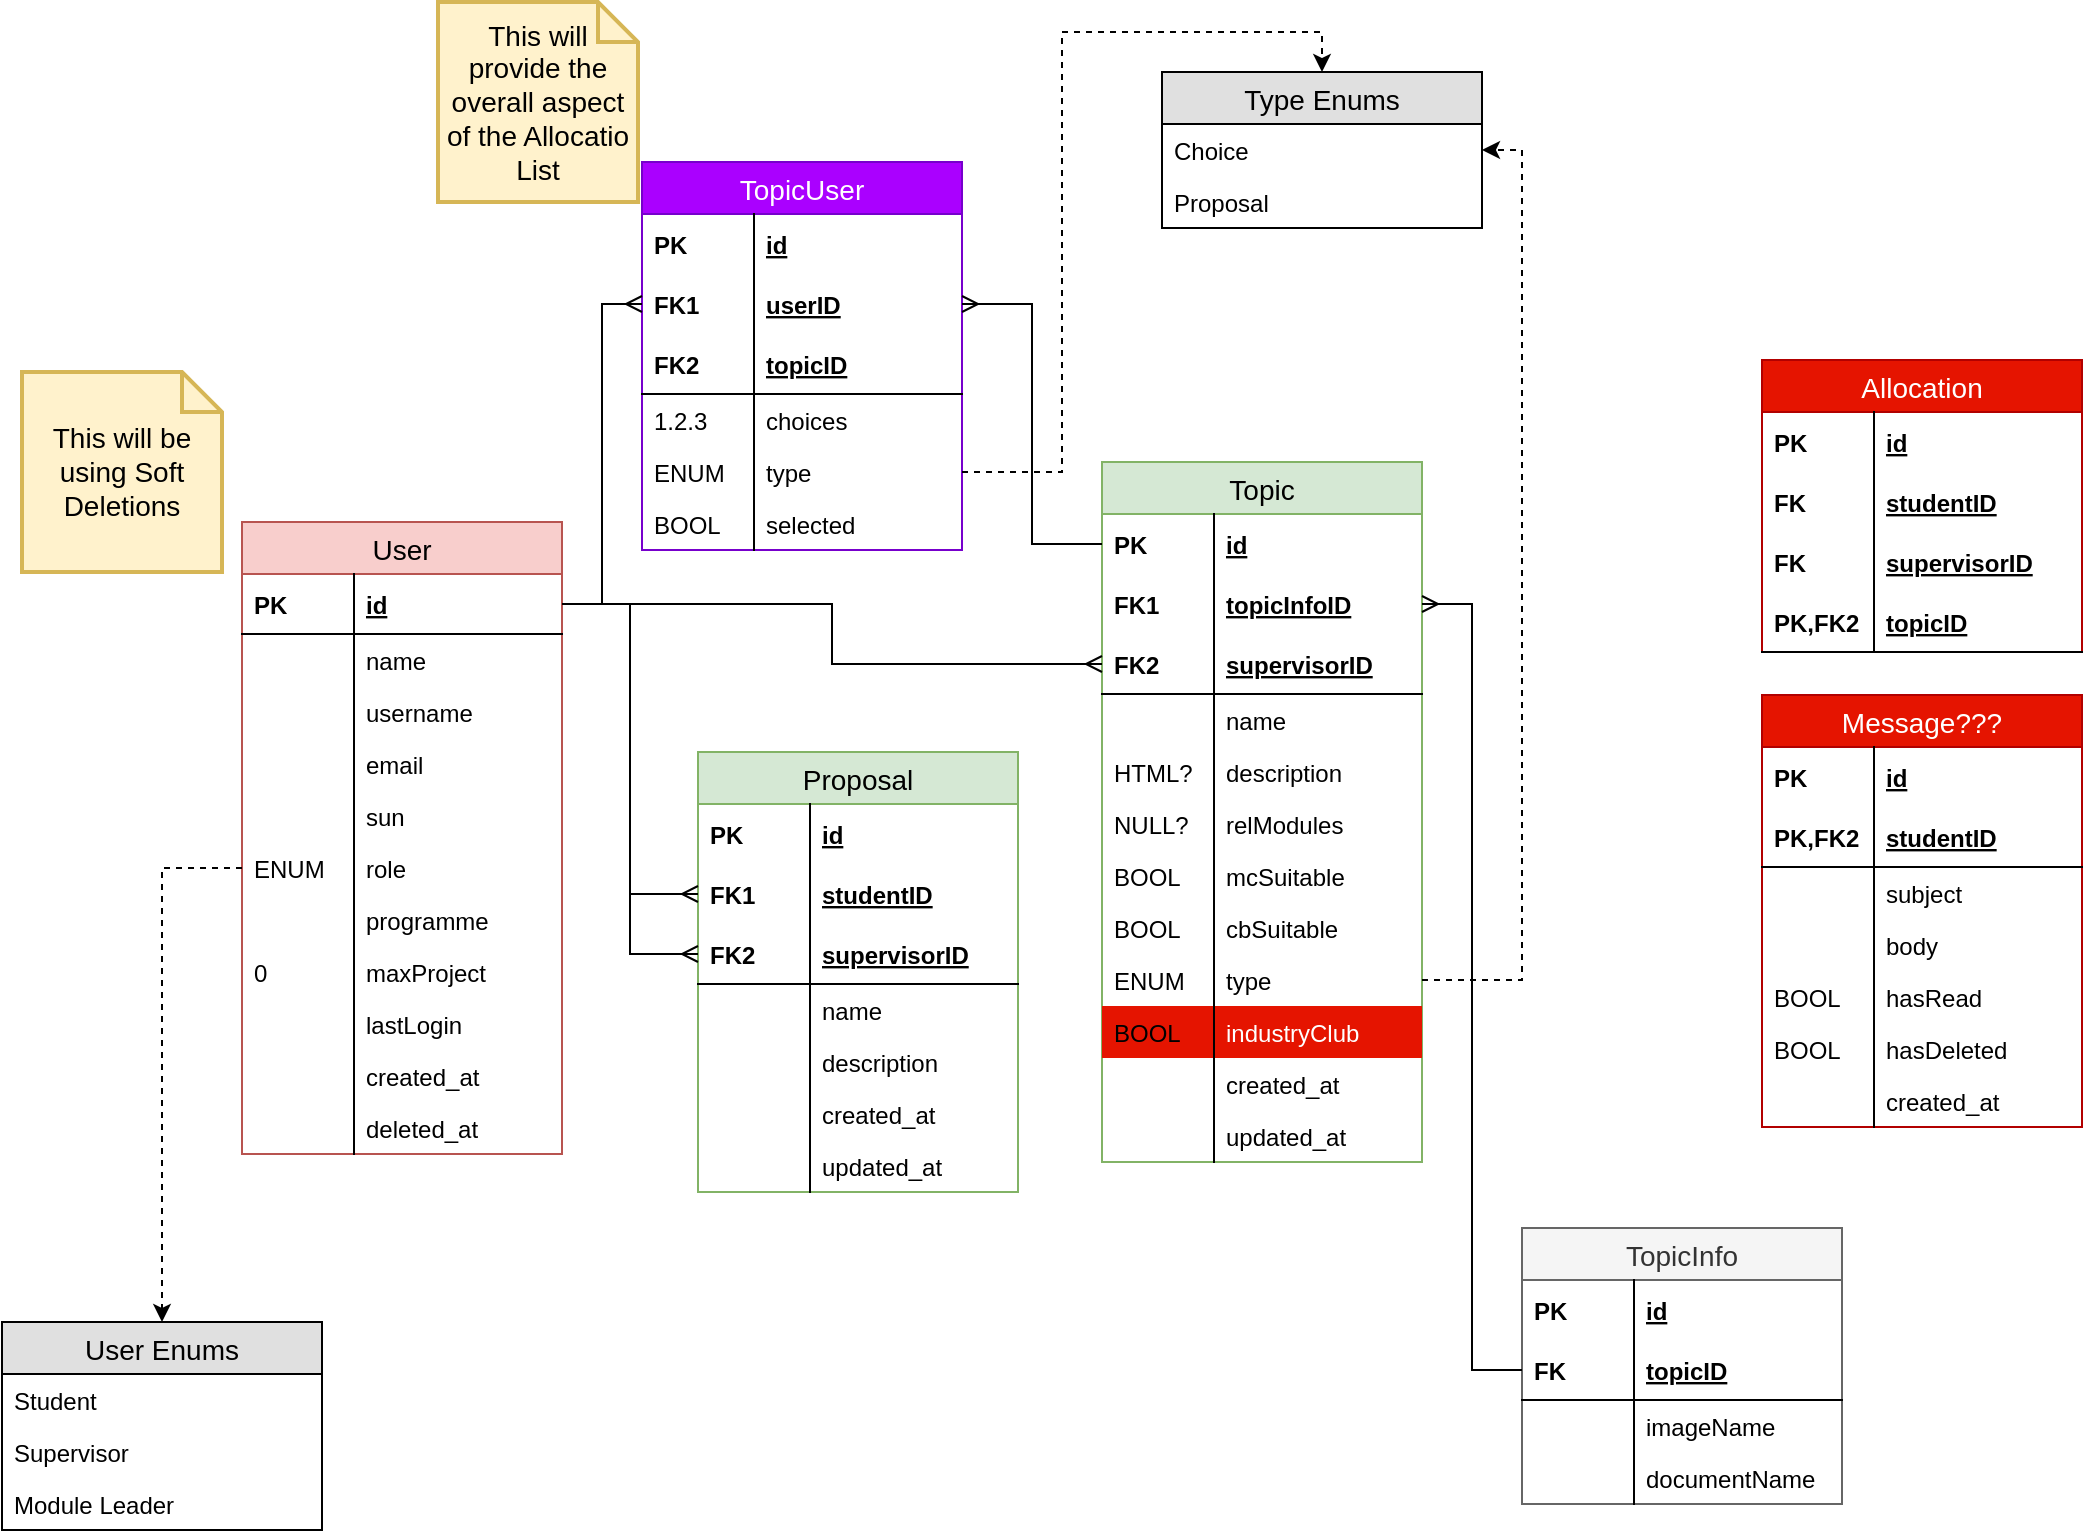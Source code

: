 <mxfile version="11.3.0" type="device" pages="1"><diagram id="pIJB-IJqML7CF4rNglM8" name="Page-1"><mxGraphModel dx="1092" dy="816" grid="1" gridSize="10" guides="1" tooltips="1" connect="1" arrows="1" fold="1" page="1" pageScale="1" pageWidth="1169" pageHeight="827" math="0" shadow="0"><root><mxCell id="0"/><mxCell id="1" parent="0"/><mxCell id="Wt9ArLa1HnGOjjx6jEQi-1" value="User" style="swimlane;fontStyle=0;childLayout=stackLayout;horizontal=1;startSize=26;fillColor=#f8cecc;horizontalStack=0;resizeParent=1;resizeParentMax=0;resizeLast=0;collapsible=1;marginBottom=0;swimlaneFillColor=#ffffff;align=center;fontSize=14;strokeColor=#b85450;" parent="1" vertex="1"><mxGeometry x="140" y="305" width="160" height="316" as="geometry"/></mxCell><mxCell id="Wt9ArLa1HnGOjjx6jEQi-4" value="id" style="shape=partialRectangle;top=0;left=0;right=0;bottom=1;align=left;verticalAlign=middle;fillColor=none;spacingLeft=60;spacingRight=4;overflow=hidden;rotatable=0;points=[[0,0.5],[1,0.5]];portConstraint=eastwest;dropTarget=0;fontStyle=5;fontSize=12;" parent="Wt9ArLa1HnGOjjx6jEQi-1" vertex="1"><mxGeometry y="26" width="160" height="30" as="geometry"/></mxCell><mxCell id="Wt9ArLa1HnGOjjx6jEQi-5" value="PK" style="shape=partialRectangle;fontStyle=1;top=0;left=0;bottom=0;fillColor=none;align=left;verticalAlign=middle;spacingLeft=4;spacingRight=4;overflow=hidden;rotatable=0;points=[];portConstraint=eastwest;part=1;fontSize=12;" parent="Wt9ArLa1HnGOjjx6jEQi-4" vertex="1" connectable="0"><mxGeometry width="56" height="30" as="geometry"/></mxCell><mxCell id="Wt9ArLa1HnGOjjx6jEQi-6" value="name" style="shape=partialRectangle;top=0;left=0;right=0;bottom=0;align=left;verticalAlign=top;fillColor=none;spacingLeft=60;spacingRight=4;overflow=hidden;rotatable=0;points=[[0,0.5],[1,0.5]];portConstraint=eastwest;dropTarget=0;fontSize=12;" parent="Wt9ArLa1HnGOjjx6jEQi-1" vertex="1"><mxGeometry y="56" width="160" height="26" as="geometry"/></mxCell><mxCell id="Wt9ArLa1HnGOjjx6jEQi-7" value="" style="shape=partialRectangle;top=0;left=0;bottom=0;fillColor=none;align=left;verticalAlign=top;spacingLeft=4;spacingRight=4;overflow=hidden;rotatable=0;points=[];portConstraint=eastwest;part=1;fontSize=12;" parent="Wt9ArLa1HnGOjjx6jEQi-6" vertex="1" connectable="0"><mxGeometry width="56" height="26" as="geometry"/></mxCell><mxCell id="Wt9ArLa1HnGOjjx6jEQi-8" value="username" style="shape=partialRectangle;top=0;left=0;right=0;bottom=0;align=left;verticalAlign=top;fillColor=none;spacingLeft=60;spacingRight=4;overflow=hidden;rotatable=0;points=[[0,0.5],[1,0.5]];portConstraint=eastwest;dropTarget=0;fontSize=12;" parent="Wt9ArLa1HnGOjjx6jEQi-1" vertex="1"><mxGeometry y="82" width="160" height="26" as="geometry"/></mxCell><mxCell id="Wt9ArLa1HnGOjjx6jEQi-9" value="" style="shape=partialRectangle;top=0;left=0;bottom=0;fillColor=none;align=left;verticalAlign=top;spacingLeft=4;spacingRight=4;overflow=hidden;rotatable=0;points=[];portConstraint=eastwest;part=1;fontSize=12;" parent="Wt9ArLa1HnGOjjx6jEQi-8" vertex="1" connectable="0"><mxGeometry width="56" height="26" as="geometry"/></mxCell><mxCell id="Wt9ArLa1HnGOjjx6jEQi-10" value="email" style="shape=partialRectangle;top=0;left=0;right=0;bottom=0;align=left;verticalAlign=top;fillColor=none;spacingLeft=60;spacingRight=4;overflow=hidden;rotatable=0;points=[[0,0.5],[1,0.5]];portConstraint=eastwest;dropTarget=0;fontSize=12;" parent="Wt9ArLa1HnGOjjx6jEQi-1" vertex="1"><mxGeometry y="108" width="160" height="26" as="geometry"/></mxCell><mxCell id="Wt9ArLa1HnGOjjx6jEQi-11" value="" style="shape=partialRectangle;top=0;left=0;bottom=0;fillColor=none;align=left;verticalAlign=top;spacingLeft=4;spacingRight=4;overflow=hidden;rotatable=0;points=[];portConstraint=eastwest;part=1;fontSize=12;" parent="Wt9ArLa1HnGOjjx6jEQi-10" vertex="1" connectable="0"><mxGeometry width="56" height="26" as="geometry"/></mxCell><mxCell id="Wt9ArLa1HnGOjjx6jEQi-12" value="sun" style="shape=partialRectangle;top=0;left=0;right=0;bottom=0;align=left;verticalAlign=top;fillColor=none;spacingLeft=60;spacingRight=4;overflow=hidden;rotatable=0;points=[[0,0.5],[1,0.5]];portConstraint=eastwest;dropTarget=0;fontSize=12;" parent="Wt9ArLa1HnGOjjx6jEQi-1" vertex="1"><mxGeometry y="134" width="160" height="26" as="geometry"/></mxCell><mxCell id="Wt9ArLa1HnGOjjx6jEQi-13" value="" style="shape=partialRectangle;top=0;left=0;bottom=0;fillColor=none;align=left;verticalAlign=top;spacingLeft=4;spacingRight=4;overflow=hidden;rotatable=0;points=[];portConstraint=eastwest;part=1;fontSize=12;" parent="Wt9ArLa1HnGOjjx6jEQi-12" vertex="1" connectable="0"><mxGeometry width="56" height="26" as="geometry"/></mxCell><mxCell id="Wt9ArLa1HnGOjjx6jEQi-14" value="role" style="shape=partialRectangle;top=0;left=0;right=0;bottom=0;align=left;verticalAlign=top;fillColor=none;spacingLeft=60;spacingRight=4;overflow=hidden;rotatable=0;points=[[0,0.5],[1,0.5]];portConstraint=eastwest;dropTarget=0;fontSize=12;" parent="Wt9ArLa1HnGOjjx6jEQi-1" vertex="1"><mxGeometry y="160" width="160" height="26" as="geometry"/></mxCell><mxCell id="Wt9ArLa1HnGOjjx6jEQi-15" value="ENUM" style="shape=partialRectangle;top=0;left=0;bottom=0;fillColor=none;align=left;verticalAlign=top;spacingLeft=4;spacingRight=4;overflow=hidden;rotatable=0;points=[];portConstraint=eastwest;part=1;fontSize=12;" parent="Wt9ArLa1HnGOjjx6jEQi-14" vertex="1" connectable="0"><mxGeometry width="56" height="26" as="geometry"/></mxCell><mxCell id="Wt9ArLa1HnGOjjx6jEQi-18" value="programme" style="shape=partialRectangle;top=0;left=0;right=0;bottom=0;align=left;verticalAlign=top;fillColor=none;spacingLeft=60;spacingRight=4;overflow=hidden;rotatable=0;points=[[0,0.5],[1,0.5]];portConstraint=eastwest;dropTarget=0;fontSize=12;" parent="Wt9ArLa1HnGOjjx6jEQi-1" vertex="1"><mxGeometry y="186" width="160" height="26" as="geometry"/></mxCell><mxCell id="Wt9ArLa1HnGOjjx6jEQi-19" value="" style="shape=partialRectangle;top=0;left=0;bottom=0;fillColor=none;align=left;verticalAlign=top;spacingLeft=4;spacingRight=4;overflow=hidden;rotatable=0;points=[];portConstraint=eastwest;part=1;fontSize=12;" parent="Wt9ArLa1HnGOjjx6jEQi-18" vertex="1" connectable="0"><mxGeometry width="56" height="26" as="geometry"/></mxCell><mxCell id="Wt9ArLa1HnGOjjx6jEQi-20" value="maxProject" style="shape=partialRectangle;top=0;left=0;right=0;bottom=0;align=left;verticalAlign=top;fillColor=none;spacingLeft=60;spacingRight=4;overflow=hidden;rotatable=0;points=[[0,0.5],[1,0.5]];portConstraint=eastwest;dropTarget=0;fontSize=12;" parent="Wt9ArLa1HnGOjjx6jEQi-1" vertex="1"><mxGeometry y="212" width="160" height="26" as="geometry"/></mxCell><mxCell id="Wt9ArLa1HnGOjjx6jEQi-21" value="0" style="shape=partialRectangle;top=0;left=0;bottom=0;fillColor=none;align=left;verticalAlign=top;spacingLeft=4;spacingRight=4;overflow=hidden;rotatable=0;points=[];portConstraint=eastwest;part=1;fontSize=12;" parent="Wt9ArLa1HnGOjjx6jEQi-20" vertex="1" connectable="0"><mxGeometry width="56" height="26" as="geometry"/></mxCell><mxCell id="hF4UYWs_kjQlju7EHwO2-54" value="lastLogin" style="shape=partialRectangle;top=0;left=0;right=0;bottom=0;align=left;verticalAlign=top;fillColor=none;spacingLeft=60;spacingRight=4;overflow=hidden;rotatable=0;points=[[0,0.5],[1,0.5]];portConstraint=eastwest;dropTarget=0;fontSize=12;" parent="Wt9ArLa1HnGOjjx6jEQi-1" vertex="1"><mxGeometry y="238" width="160" height="26" as="geometry"/></mxCell><mxCell id="hF4UYWs_kjQlju7EHwO2-55" value="" style="shape=partialRectangle;top=0;left=0;bottom=0;fillColor=none;align=left;verticalAlign=top;spacingLeft=4;spacingRight=4;overflow=hidden;rotatable=0;points=[];portConstraint=eastwest;part=1;fontSize=12;" parent="hF4UYWs_kjQlju7EHwO2-54" vertex="1" connectable="0"><mxGeometry width="56" height="26" as="geometry"/></mxCell><mxCell id="hF4UYWs_kjQlju7EHwO2-56" value="created_at" style="shape=partialRectangle;top=0;left=0;right=0;bottom=0;align=left;verticalAlign=top;fillColor=none;spacingLeft=60;spacingRight=4;overflow=hidden;rotatable=0;points=[[0,0.5],[1,0.5]];portConstraint=eastwest;dropTarget=0;fontSize=12;" parent="Wt9ArLa1HnGOjjx6jEQi-1" vertex="1"><mxGeometry y="264" width="160" height="26" as="geometry"/></mxCell><mxCell id="hF4UYWs_kjQlju7EHwO2-57" value="" style="shape=partialRectangle;top=0;left=0;bottom=0;fillColor=none;align=left;verticalAlign=top;spacingLeft=4;spacingRight=4;overflow=hidden;rotatable=0;points=[];portConstraint=eastwest;part=1;fontSize=12;" parent="hF4UYWs_kjQlju7EHwO2-56" vertex="1" connectable="0"><mxGeometry width="56" height="26" as="geometry"/></mxCell><mxCell id="hF4UYWs_kjQlju7EHwO2-52" value="deleted_at" style="shape=partialRectangle;top=0;left=0;right=0;bottom=0;align=left;verticalAlign=top;fillColor=none;spacingLeft=60;spacingRight=4;overflow=hidden;rotatable=0;points=[[0,0.5],[1,0.5]];portConstraint=eastwest;dropTarget=0;fontSize=12;" parent="Wt9ArLa1HnGOjjx6jEQi-1" vertex="1"><mxGeometry y="290" width="160" height="26" as="geometry"/></mxCell><mxCell id="hF4UYWs_kjQlju7EHwO2-53" value="" style="shape=partialRectangle;top=0;left=0;bottom=0;fillColor=none;align=left;verticalAlign=top;spacingLeft=4;spacingRight=4;overflow=hidden;rotatable=0;points=[];portConstraint=eastwest;part=1;fontSize=12;" parent="hF4UYWs_kjQlju7EHwO2-52" vertex="1" connectable="0"><mxGeometry width="56" height="26" as="geometry"/></mxCell><mxCell id="Wt9ArLa1HnGOjjx6jEQi-35" value="Topic" style="swimlane;fontStyle=0;childLayout=stackLayout;horizontal=1;startSize=26;fillColor=#d5e8d4;horizontalStack=0;resizeParent=1;resizeParentMax=0;resizeLast=0;collapsible=1;marginBottom=0;swimlaneFillColor=#ffffff;align=center;fontSize=14;strokeColor=#82b366;" parent="1" vertex="1"><mxGeometry x="570" y="275" width="160" height="350" as="geometry"/></mxCell><mxCell id="Wt9ArLa1HnGOjjx6jEQi-36" value="id" style="shape=partialRectangle;top=0;left=0;right=0;bottom=0;align=left;verticalAlign=middle;fillColor=none;spacingLeft=60;spacingRight=4;overflow=hidden;rotatable=0;points=[[0,0.5],[1,0.5]];portConstraint=eastwest;dropTarget=0;fontStyle=5;fontSize=12;" parent="Wt9ArLa1HnGOjjx6jEQi-35" vertex="1"><mxGeometry y="26" width="160" height="30" as="geometry"/></mxCell><mxCell id="Wt9ArLa1HnGOjjx6jEQi-37" value="PK" style="shape=partialRectangle;fontStyle=1;top=0;left=0;bottom=0;fillColor=none;align=left;verticalAlign=middle;spacingLeft=4;spacingRight=4;overflow=hidden;rotatable=0;points=[];portConstraint=eastwest;part=1;fontSize=12;" parent="Wt9ArLa1HnGOjjx6jEQi-36" vertex="1" connectable="0"><mxGeometry width="56" height="30" as="geometry"/></mxCell><mxCell id="hF4UYWs_kjQlju7EHwO2-66" value="topicInfoID" style="shape=partialRectangle;top=0;left=0;right=0;bottom=0;align=left;verticalAlign=middle;fillColor=none;spacingLeft=60;spacingRight=4;overflow=hidden;rotatable=0;points=[[0,0.5],[1,0.5]];portConstraint=eastwest;dropTarget=0;fontStyle=5;fontSize=12;" parent="Wt9ArLa1HnGOjjx6jEQi-35" vertex="1"><mxGeometry y="56" width="160" height="30" as="geometry"/></mxCell><mxCell id="hF4UYWs_kjQlju7EHwO2-67" value="FK1" style="shape=partialRectangle;fontStyle=1;top=0;left=0;bottom=0;fillColor=none;align=left;verticalAlign=middle;spacingLeft=4;spacingRight=4;overflow=hidden;rotatable=0;points=[];portConstraint=eastwest;part=1;fontSize=12;" parent="hF4UYWs_kjQlju7EHwO2-66" vertex="1" connectable="0"><mxGeometry width="56" height="30" as="geometry"/></mxCell><mxCell id="Wt9ArLa1HnGOjjx6jEQi-38" value="supervisorID" style="shape=partialRectangle;top=0;left=0;right=0;bottom=1;align=left;verticalAlign=middle;fillColor=none;spacingLeft=60;spacingRight=4;overflow=hidden;rotatable=0;points=[[0,0.5],[1,0.5]];portConstraint=eastwest;dropTarget=0;fontStyle=5;fontSize=12;" parent="Wt9ArLa1HnGOjjx6jEQi-35" vertex="1"><mxGeometry y="86" width="160" height="30" as="geometry"/></mxCell><mxCell id="Wt9ArLa1HnGOjjx6jEQi-39" value="FK2" style="shape=partialRectangle;fontStyle=1;top=0;left=0;bottom=0;fillColor=none;align=left;verticalAlign=middle;spacingLeft=4;spacingRight=4;overflow=hidden;rotatable=0;points=[];portConstraint=eastwest;part=1;fontSize=12;" parent="Wt9ArLa1HnGOjjx6jEQi-38" vertex="1" connectable="0"><mxGeometry width="56" height="30" as="geometry"/></mxCell><mxCell id="Wt9ArLa1HnGOjjx6jEQi-40" value="name" style="shape=partialRectangle;top=0;left=0;right=0;bottom=0;align=left;verticalAlign=top;fillColor=none;spacingLeft=60;spacingRight=4;overflow=hidden;rotatable=0;points=[[0,0.5],[1,0.5]];portConstraint=eastwest;dropTarget=0;fontSize=12;" parent="Wt9ArLa1HnGOjjx6jEQi-35" vertex="1"><mxGeometry y="116" width="160" height="26" as="geometry"/></mxCell><mxCell id="Wt9ArLa1HnGOjjx6jEQi-41" value="" style="shape=partialRectangle;top=0;left=0;bottom=0;fillColor=none;align=left;verticalAlign=top;spacingLeft=4;spacingRight=4;overflow=hidden;rotatable=0;points=[];portConstraint=eastwest;part=1;fontSize=12;" parent="Wt9ArLa1HnGOjjx6jEQi-40" vertex="1" connectable="0"><mxGeometry width="56" height="26" as="geometry"/></mxCell><mxCell id="Wt9ArLa1HnGOjjx6jEQi-44" value="description" style="shape=partialRectangle;top=0;left=0;right=0;bottom=0;align=left;verticalAlign=top;fillColor=none;spacingLeft=60;spacingRight=4;overflow=hidden;rotatable=0;points=[[0,0.5],[1,0.5]];portConstraint=eastwest;dropTarget=0;fontSize=12;" parent="Wt9ArLa1HnGOjjx6jEQi-35" vertex="1"><mxGeometry y="142" width="160" height="26" as="geometry"/></mxCell><mxCell id="Wt9ArLa1HnGOjjx6jEQi-45" value="HTML?" style="shape=partialRectangle;top=0;left=0;bottom=0;fillColor=none;align=left;verticalAlign=top;spacingLeft=4;spacingRight=4;overflow=hidden;rotatable=0;points=[];portConstraint=eastwest;part=1;fontSize=12;" parent="Wt9ArLa1HnGOjjx6jEQi-44" vertex="1" connectable="0"><mxGeometry width="56" height="26" as="geometry"/></mxCell><mxCell id="Wt9ArLa1HnGOjjx6jEQi-46" value="relModules" style="shape=partialRectangle;top=0;left=0;right=0;bottom=0;align=left;verticalAlign=top;fillColor=none;spacingLeft=60;spacingRight=4;overflow=hidden;rotatable=0;points=[[0,0.5],[1,0.5]];portConstraint=eastwest;dropTarget=0;fontSize=12;" parent="Wt9ArLa1HnGOjjx6jEQi-35" vertex="1"><mxGeometry y="168" width="160" height="26" as="geometry"/></mxCell><mxCell id="Wt9ArLa1HnGOjjx6jEQi-47" value="NULL?" style="shape=partialRectangle;top=0;left=0;bottom=0;fillColor=none;align=left;verticalAlign=top;spacingLeft=4;spacingRight=4;overflow=hidden;rotatable=0;points=[];portConstraint=eastwest;part=1;fontSize=12;" parent="Wt9ArLa1HnGOjjx6jEQi-46" vertex="1" connectable="0"><mxGeometry width="56" height="26" as="geometry"/></mxCell><mxCell id="Wt9ArLa1HnGOjjx6jEQi-48" value="mcSuitable" style="shape=partialRectangle;top=0;left=0;right=0;bottom=0;align=left;verticalAlign=top;fillColor=none;spacingLeft=60;spacingRight=4;overflow=hidden;rotatable=0;points=[[0,0.5],[1,0.5]];portConstraint=eastwest;dropTarget=0;fontSize=12;" parent="Wt9ArLa1HnGOjjx6jEQi-35" vertex="1"><mxGeometry y="194" width="160" height="26" as="geometry"/></mxCell><mxCell id="Wt9ArLa1HnGOjjx6jEQi-49" value="BOOL" style="shape=partialRectangle;top=0;left=0;bottom=0;fillColor=none;align=left;verticalAlign=top;spacingLeft=4;spacingRight=4;overflow=hidden;rotatable=0;points=[];portConstraint=eastwest;part=1;fontSize=12;" parent="Wt9ArLa1HnGOjjx6jEQi-48" vertex="1" connectable="0"><mxGeometry width="56" height="26" as="geometry"/></mxCell><mxCell id="Wt9ArLa1HnGOjjx6jEQi-50" value="cbSuitable" style="shape=partialRectangle;top=0;left=0;right=0;bottom=0;align=left;verticalAlign=top;fillColor=none;spacingLeft=60;spacingRight=4;overflow=hidden;rotatable=0;points=[[0,0.5],[1,0.5]];portConstraint=eastwest;dropTarget=0;fontSize=12;" parent="Wt9ArLa1HnGOjjx6jEQi-35" vertex="1"><mxGeometry y="220" width="160" height="26" as="geometry"/></mxCell><mxCell id="Wt9ArLa1HnGOjjx6jEQi-51" value="BOOL" style="shape=partialRectangle;top=0;left=0;bottom=0;fillColor=none;align=left;verticalAlign=top;spacingLeft=4;spacingRight=4;overflow=hidden;rotatable=0;points=[];portConstraint=eastwest;part=1;fontSize=12;" parent="Wt9ArLa1HnGOjjx6jEQi-50" vertex="1" connectable="0"><mxGeometry width="56" height="26" as="geometry"/></mxCell><mxCell id="Wt9ArLa1HnGOjjx6jEQi-52" value="type" style="shape=partialRectangle;top=0;left=0;right=0;bottom=0;align=left;verticalAlign=top;fillColor=none;spacingLeft=60;spacingRight=4;overflow=hidden;rotatable=0;points=[[0,0.5],[1,0.5]];portConstraint=eastwest;dropTarget=0;fontSize=12;" parent="Wt9ArLa1HnGOjjx6jEQi-35" vertex="1"><mxGeometry y="246" width="160" height="26" as="geometry"/></mxCell><mxCell id="Wt9ArLa1HnGOjjx6jEQi-53" value="ENUM" style="shape=partialRectangle;top=0;left=0;bottom=0;fillColor=none;align=left;verticalAlign=top;spacingLeft=4;spacingRight=4;overflow=hidden;rotatable=0;points=[];portConstraint=eastwest;part=1;fontSize=12;" parent="Wt9ArLa1HnGOjjx6jEQi-52" vertex="1" connectable="0"><mxGeometry width="56" height="26" as="geometry"/></mxCell><mxCell id="Wt9ArLa1HnGOjjx6jEQi-54" value="industryClub" style="shape=partialRectangle;top=0;left=0;right=0;bottom=0;align=left;verticalAlign=top;fillColor=#e51400;spacingLeft=60;spacingRight=4;overflow=hidden;rotatable=0;points=[[0,0.5],[1,0.5]];portConstraint=eastwest;dropTarget=0;fontSize=12;strokeColor=#B20000;fontColor=#ffffff;" parent="Wt9ArLa1HnGOjjx6jEQi-35" vertex="1"><mxGeometry y="272" width="160" height="26" as="geometry"/></mxCell><mxCell id="Wt9ArLa1HnGOjjx6jEQi-55" value="BOOL" style="shape=partialRectangle;top=0;left=0;bottom=0;fillColor=none;align=left;verticalAlign=top;spacingLeft=4;spacingRight=4;overflow=hidden;rotatable=0;points=[];portConstraint=eastwest;part=1;fontSize=12;" parent="Wt9ArLa1HnGOjjx6jEQi-54" vertex="1" connectable="0"><mxGeometry width="56" height="26" as="geometry"/></mxCell><mxCell id="Wt9ArLa1HnGOjjx6jEQi-56" value="created_at" style="shape=partialRectangle;top=0;left=0;right=0;bottom=0;align=left;verticalAlign=top;fillColor=none;spacingLeft=60;spacingRight=4;overflow=hidden;rotatable=0;points=[[0,0.5],[1,0.5]];portConstraint=eastwest;dropTarget=0;fontSize=12;" parent="Wt9ArLa1HnGOjjx6jEQi-35" vertex="1"><mxGeometry y="298" width="160" height="26" as="geometry"/></mxCell><mxCell id="Wt9ArLa1HnGOjjx6jEQi-57" value="" style="shape=partialRectangle;top=0;left=0;bottom=0;fillColor=none;align=left;verticalAlign=top;spacingLeft=4;spacingRight=4;overflow=hidden;rotatable=0;points=[];portConstraint=eastwest;part=1;fontSize=12;" parent="Wt9ArLa1HnGOjjx6jEQi-56" vertex="1" connectable="0"><mxGeometry width="56" height="26" as="geometry"/></mxCell><mxCell id="Wt9ArLa1HnGOjjx6jEQi-58" value="updated_at" style="shape=partialRectangle;top=0;left=0;right=0;bottom=0;align=left;verticalAlign=top;fillColor=none;spacingLeft=60;spacingRight=4;overflow=hidden;rotatable=0;points=[[0,0.5],[1,0.5]];portConstraint=eastwest;dropTarget=0;fontSize=12;" parent="Wt9ArLa1HnGOjjx6jEQi-35" vertex="1"><mxGeometry y="324" width="160" height="26" as="geometry"/></mxCell><mxCell id="Wt9ArLa1HnGOjjx6jEQi-59" value="" style="shape=partialRectangle;top=0;left=0;bottom=0;fillColor=none;align=left;verticalAlign=top;spacingLeft=4;spacingRight=4;overflow=hidden;rotatable=0;points=[];portConstraint=eastwest;part=1;fontSize=12;" parent="Wt9ArLa1HnGOjjx6jEQi-58" vertex="1" connectable="0"><mxGeometry width="56" height="26" as="geometry"/></mxCell><mxCell id="Wt9ArLa1HnGOjjx6jEQi-61" style="edgeStyle=orthogonalEdgeStyle;rounded=0;orthogonalLoop=1;jettySize=auto;html=1;exitX=1;exitY=0.5;exitDx=0;exitDy=0;entryX=0;entryY=0.5;entryDx=0;entryDy=0;endArrow=ERmany;endFill=0;" parent="1" source="Wt9ArLa1HnGOjjx6jEQi-4" target="Wt9ArLa1HnGOjjx6jEQi-38" edge="1"><mxGeometry relative="1" as="geometry"/></mxCell><mxCell id="Wt9ArLa1HnGOjjx6jEQi-63" value="TopicUser" style="swimlane;fontStyle=0;childLayout=stackLayout;horizontal=1;startSize=26;fillColor=#aa00ff;horizontalStack=0;resizeParent=1;resizeParentMax=0;resizeLast=0;collapsible=1;marginBottom=0;swimlaneFillColor=#ffffff;align=center;fontSize=14;strokeColor=#7700CC;fontColor=#ffffff;" parent="1" vertex="1"><mxGeometry x="340" y="125" width="160" height="194" as="geometry"/></mxCell><mxCell id="bOHdCG73eSv5scTNMk47-2" value="id" style="shape=partialRectangle;top=0;left=0;right=0;bottom=0;align=left;verticalAlign=middle;fillColor=none;spacingLeft=60;spacingRight=4;overflow=hidden;rotatable=0;points=[[0,0.5],[1,0.5]];portConstraint=eastwest;dropTarget=0;fontStyle=5;fontSize=12;" parent="Wt9ArLa1HnGOjjx6jEQi-63" vertex="1"><mxGeometry y="26" width="160" height="30" as="geometry"/></mxCell><mxCell id="bOHdCG73eSv5scTNMk47-3" value="PK" style="shape=partialRectangle;fontStyle=1;top=0;left=0;bottom=0;fillColor=none;align=left;verticalAlign=middle;spacingLeft=4;spacingRight=4;overflow=hidden;rotatable=0;points=[];portConstraint=eastwest;part=1;fontSize=12;" parent="bOHdCG73eSv5scTNMk47-2" vertex="1" connectable="0"><mxGeometry width="56" height="30" as="geometry"/></mxCell><mxCell id="Wt9ArLa1HnGOjjx6jEQi-64" value="userID" style="shape=partialRectangle;top=0;left=0;right=0;bottom=0;align=left;verticalAlign=middle;fillColor=none;spacingLeft=60;spacingRight=4;overflow=hidden;rotatable=0;points=[[0,0.5],[1,0.5]];portConstraint=eastwest;dropTarget=0;fontStyle=5;fontSize=12;" parent="Wt9ArLa1HnGOjjx6jEQi-63" vertex="1"><mxGeometry y="56" width="160" height="30" as="geometry"/></mxCell><mxCell id="Wt9ArLa1HnGOjjx6jEQi-65" value="FK1" style="shape=partialRectangle;fontStyle=1;top=0;left=0;bottom=0;fillColor=none;align=left;verticalAlign=middle;spacingLeft=4;spacingRight=4;overflow=hidden;rotatable=0;points=[];portConstraint=eastwest;part=1;fontSize=12;" parent="Wt9ArLa1HnGOjjx6jEQi-64" vertex="1" connectable="0"><mxGeometry width="56" height="30" as="geometry"/></mxCell><mxCell id="Wt9ArLa1HnGOjjx6jEQi-66" value="topicID" style="shape=partialRectangle;top=0;left=0;right=0;bottom=1;align=left;verticalAlign=middle;fillColor=none;spacingLeft=60;spacingRight=4;overflow=hidden;rotatable=0;points=[[0,0.5],[1,0.5]];portConstraint=eastwest;dropTarget=0;fontStyle=5;fontSize=12;" parent="Wt9ArLa1HnGOjjx6jEQi-63" vertex="1"><mxGeometry y="86" width="160" height="30" as="geometry"/></mxCell><mxCell id="Wt9ArLa1HnGOjjx6jEQi-67" value="FK2" style="shape=partialRectangle;fontStyle=1;top=0;left=0;bottom=0;fillColor=none;align=left;verticalAlign=middle;spacingLeft=4;spacingRight=4;overflow=hidden;rotatable=0;points=[];portConstraint=eastwest;part=1;fontSize=12;" parent="Wt9ArLa1HnGOjjx6jEQi-66" vertex="1" connectable="0"><mxGeometry width="56" height="30" as="geometry"/></mxCell><mxCell id="Wt9ArLa1HnGOjjx6jEQi-92" value="choices" style="shape=partialRectangle;top=0;left=0;right=0;bottom=0;align=left;verticalAlign=top;fillColor=none;spacingLeft=60;spacingRight=4;overflow=hidden;rotatable=0;points=[[0,0.5],[1,0.5]];portConstraint=eastwest;dropTarget=0;fontSize=12;" parent="Wt9ArLa1HnGOjjx6jEQi-63" vertex="1"><mxGeometry y="116" width="160" height="26" as="geometry"/></mxCell><mxCell id="Wt9ArLa1HnGOjjx6jEQi-93" value="1.2.3" style="shape=partialRectangle;top=0;left=0;bottom=0;fillColor=none;align=left;verticalAlign=top;spacingLeft=4;spacingRight=4;overflow=hidden;rotatable=0;points=[];portConstraint=eastwest;part=1;fontSize=12;" parent="Wt9ArLa1HnGOjjx6jEQi-92" vertex="1" connectable="0"><mxGeometry width="56" height="26" as="geometry"/></mxCell><mxCell id="hF4UYWs_kjQlju7EHwO2-34" value="type" style="shape=partialRectangle;top=0;left=0;right=0;bottom=0;align=left;verticalAlign=top;fillColor=none;spacingLeft=60;spacingRight=4;overflow=hidden;rotatable=0;points=[[0,0.5],[1,0.5]];portConstraint=eastwest;dropTarget=0;fontSize=12;" parent="Wt9ArLa1HnGOjjx6jEQi-63" vertex="1"><mxGeometry y="142" width="160" height="26" as="geometry"/></mxCell><mxCell id="hF4UYWs_kjQlju7EHwO2-35" value="ENUM" style="shape=partialRectangle;top=0;left=0;bottom=0;fillColor=none;align=left;verticalAlign=top;spacingLeft=4;spacingRight=4;overflow=hidden;rotatable=0;points=[];portConstraint=eastwest;part=1;fontSize=12;" parent="hF4UYWs_kjQlju7EHwO2-34" vertex="1" connectable="0"><mxGeometry width="56" height="26" as="geometry"/></mxCell><mxCell id="Wt9ArLa1HnGOjjx6jEQi-94" value="selected" style="shape=partialRectangle;top=0;left=0;right=0;bottom=0;align=left;verticalAlign=top;fillColor=none;spacingLeft=60;spacingRight=4;overflow=hidden;rotatable=0;points=[[0,0.5],[1,0.5]];portConstraint=eastwest;dropTarget=0;fontSize=12;" parent="Wt9ArLa1HnGOjjx6jEQi-63" vertex="1"><mxGeometry y="168" width="160" height="26" as="geometry"/></mxCell><mxCell id="Wt9ArLa1HnGOjjx6jEQi-95" value="BOOL" style="shape=partialRectangle;top=0;left=0;bottom=0;fillColor=none;align=left;verticalAlign=top;spacingLeft=4;spacingRight=4;overflow=hidden;rotatable=0;points=[];portConstraint=eastwest;part=1;fontSize=12;" parent="Wt9ArLa1HnGOjjx6jEQi-94" vertex="1" connectable="0"><mxGeometry width="56" height="26" as="geometry"/></mxCell><mxCell id="Wt9ArLa1HnGOjjx6jEQi-72" style="edgeStyle=orthogonalEdgeStyle;rounded=0;orthogonalLoop=1;jettySize=auto;html=1;exitX=1;exitY=0.5;exitDx=0;exitDy=0;entryX=0;entryY=0.5;entryDx=0;entryDy=0;endArrow=ERmany;endFill=0;" parent="1" source="Wt9ArLa1HnGOjjx6jEQi-4" target="Wt9ArLa1HnGOjjx6jEQi-64" edge="1"><mxGeometry relative="1" as="geometry"/></mxCell><mxCell id="Wt9ArLa1HnGOjjx6jEQi-73" style="edgeStyle=orthogonalEdgeStyle;rounded=0;orthogonalLoop=1;jettySize=auto;html=1;exitX=0;exitY=0.5;exitDx=0;exitDy=0;entryX=1;entryY=0.5;entryDx=0;entryDy=0;endArrow=ERmany;endFill=0;" parent="1" source="Wt9ArLa1HnGOjjx6jEQi-36" target="Wt9ArLa1HnGOjjx6jEQi-64" edge="1"><mxGeometry relative="1" as="geometry"/></mxCell><mxCell id="Wt9ArLa1HnGOjjx6jEQi-74" value="Proposal" style="swimlane;fontStyle=0;childLayout=stackLayout;horizontal=1;startSize=26;fillColor=#d5e8d4;horizontalStack=0;resizeParent=1;resizeParentMax=0;resizeLast=0;collapsible=1;marginBottom=0;swimlaneFillColor=#ffffff;align=center;fontSize=14;strokeColor=#82b366;" parent="1" vertex="1"><mxGeometry x="368" y="420" width="160" height="220" as="geometry"/></mxCell><mxCell id="Wt9ArLa1HnGOjjx6jEQi-75" value="id" style="shape=partialRectangle;top=0;left=0;right=0;bottom=0;align=left;verticalAlign=middle;fillColor=none;spacingLeft=60;spacingRight=4;overflow=hidden;rotatable=0;points=[[0,0.5],[1,0.5]];portConstraint=eastwest;dropTarget=0;fontStyle=5;fontSize=12;" parent="Wt9ArLa1HnGOjjx6jEQi-74" vertex="1"><mxGeometry y="26" width="160" height="30" as="geometry"/></mxCell><mxCell id="Wt9ArLa1HnGOjjx6jEQi-76" value="PK" style="shape=partialRectangle;fontStyle=1;top=0;left=0;bottom=0;fillColor=none;align=left;verticalAlign=middle;spacingLeft=4;spacingRight=4;overflow=hidden;rotatable=0;points=[];portConstraint=eastwest;part=1;fontSize=12;" parent="Wt9ArLa1HnGOjjx6jEQi-75" vertex="1" connectable="0"><mxGeometry width="56" height="30" as="geometry"/></mxCell><mxCell id="Wt9ArLa1HnGOjjx6jEQi-81" value="studentID" style="shape=partialRectangle;top=0;left=0;right=0;bottom=0;align=left;verticalAlign=middle;fillColor=none;spacingLeft=60;spacingRight=4;overflow=hidden;rotatable=0;points=[[0,0.5],[1,0.5]];portConstraint=eastwest;dropTarget=0;fontStyle=5;fontSize=12;" parent="Wt9ArLa1HnGOjjx6jEQi-74" vertex="1"><mxGeometry y="56" width="160" height="30" as="geometry"/></mxCell><mxCell id="Wt9ArLa1HnGOjjx6jEQi-82" value="FK1" style="shape=partialRectangle;fontStyle=1;top=0;left=0;bottom=0;fillColor=none;align=left;verticalAlign=middle;spacingLeft=4;spacingRight=4;overflow=hidden;rotatable=0;points=[];portConstraint=eastwest;part=1;fontSize=12;" parent="Wt9ArLa1HnGOjjx6jEQi-81" vertex="1" connectable="0"><mxGeometry width="56" height="30" as="geometry"/></mxCell><mxCell id="Wt9ArLa1HnGOjjx6jEQi-77" value="supervisorID" style="shape=partialRectangle;top=0;left=0;right=0;bottom=1;align=left;verticalAlign=middle;fillColor=none;spacingLeft=60;spacingRight=4;overflow=hidden;rotatable=0;points=[[0,0.5],[1,0.5]];portConstraint=eastwest;dropTarget=0;fontStyle=5;fontSize=12;" parent="Wt9ArLa1HnGOjjx6jEQi-74" vertex="1"><mxGeometry y="86" width="160" height="30" as="geometry"/></mxCell><mxCell id="Wt9ArLa1HnGOjjx6jEQi-78" value="FK2" style="shape=partialRectangle;fontStyle=1;top=0;left=0;bottom=0;fillColor=none;align=left;verticalAlign=middle;spacingLeft=4;spacingRight=4;overflow=hidden;rotatable=0;points=[];portConstraint=eastwest;part=1;fontSize=12;" parent="Wt9ArLa1HnGOjjx6jEQi-77" vertex="1" connectable="0"><mxGeometry width="56" height="30" as="geometry"/></mxCell><mxCell id="Wt9ArLa1HnGOjjx6jEQi-79" value="name" style="shape=partialRectangle;top=0;left=0;right=0;bottom=0;align=left;verticalAlign=top;fillColor=none;spacingLeft=60;spacingRight=4;overflow=hidden;rotatable=0;points=[[0,0.5],[1,0.5]];portConstraint=eastwest;dropTarget=0;fontSize=12;" parent="Wt9ArLa1HnGOjjx6jEQi-74" vertex="1"><mxGeometry y="116" width="160" height="26" as="geometry"/></mxCell><mxCell id="Wt9ArLa1HnGOjjx6jEQi-80" value="" style="shape=partialRectangle;top=0;left=0;bottom=0;fillColor=none;align=left;verticalAlign=top;spacingLeft=4;spacingRight=4;overflow=hidden;rotatable=0;points=[];portConstraint=eastwest;part=1;fontSize=12;" parent="Wt9ArLa1HnGOjjx6jEQi-79" vertex="1" connectable="0"><mxGeometry width="56" height="26" as="geometry"/></mxCell><mxCell id="Wt9ArLa1HnGOjjx6jEQi-85" value="description" style="shape=partialRectangle;top=0;left=0;right=0;bottom=0;align=left;verticalAlign=top;fillColor=none;spacingLeft=60;spacingRight=4;overflow=hidden;rotatable=0;points=[[0,0.5],[1,0.5]];portConstraint=eastwest;dropTarget=0;fontSize=12;" parent="Wt9ArLa1HnGOjjx6jEQi-74" vertex="1"><mxGeometry y="142" width="160" height="26" as="geometry"/></mxCell><mxCell id="Wt9ArLa1HnGOjjx6jEQi-86" value="" style="shape=partialRectangle;top=0;left=0;bottom=0;fillColor=none;align=left;verticalAlign=top;spacingLeft=4;spacingRight=4;overflow=hidden;rotatable=0;points=[];portConstraint=eastwest;part=1;fontSize=12;" parent="Wt9ArLa1HnGOjjx6jEQi-85" vertex="1" connectable="0"><mxGeometry width="56" height="26" as="geometry"/></mxCell><mxCell id="hF4UYWs_kjQlju7EHwO2-30" value="created_at" style="shape=partialRectangle;top=0;left=0;right=0;bottom=0;align=left;verticalAlign=top;fillColor=none;spacingLeft=60;spacingRight=4;overflow=hidden;rotatable=0;points=[[0,0.5],[1,0.5]];portConstraint=eastwest;dropTarget=0;fontSize=12;" parent="Wt9ArLa1HnGOjjx6jEQi-74" vertex="1"><mxGeometry y="168" width="160" height="26" as="geometry"/></mxCell><mxCell id="hF4UYWs_kjQlju7EHwO2-31" value="" style="shape=partialRectangle;top=0;left=0;bottom=0;fillColor=none;align=left;verticalAlign=top;spacingLeft=4;spacingRight=4;overflow=hidden;rotatable=0;points=[];portConstraint=eastwest;part=1;fontSize=12;" parent="hF4UYWs_kjQlju7EHwO2-30" vertex="1" connectable="0"><mxGeometry width="56" height="26" as="geometry"/></mxCell><mxCell id="hF4UYWs_kjQlju7EHwO2-28" value="updated_at" style="shape=partialRectangle;top=0;left=0;right=0;bottom=0;align=left;verticalAlign=top;fillColor=none;spacingLeft=60;spacingRight=4;overflow=hidden;rotatable=0;points=[[0,0.5],[1,0.5]];portConstraint=eastwest;dropTarget=0;fontSize=12;" parent="Wt9ArLa1HnGOjjx6jEQi-74" vertex="1"><mxGeometry y="194" width="160" height="26" as="geometry"/></mxCell><mxCell id="hF4UYWs_kjQlju7EHwO2-29" value="" style="shape=partialRectangle;top=0;left=0;bottom=0;fillColor=none;align=left;verticalAlign=top;spacingLeft=4;spacingRight=4;overflow=hidden;rotatable=0;points=[];portConstraint=eastwest;part=1;fontSize=12;" parent="hF4UYWs_kjQlju7EHwO2-28" vertex="1" connectable="0"><mxGeometry width="56" height="26" as="geometry"/></mxCell><mxCell id="Wt9ArLa1HnGOjjx6jEQi-83" style="edgeStyle=orthogonalEdgeStyle;rounded=0;orthogonalLoop=1;jettySize=auto;html=1;exitX=1;exitY=0.5;exitDx=0;exitDy=0;entryX=0;entryY=0.5;entryDx=0;entryDy=0;endArrow=ERmany;endFill=0;" parent="1" source="Wt9ArLa1HnGOjjx6jEQi-4" target="Wt9ArLa1HnGOjjx6jEQi-81" edge="1"><mxGeometry relative="1" as="geometry"/></mxCell><mxCell id="Wt9ArLa1HnGOjjx6jEQi-84" style="edgeStyle=orthogonalEdgeStyle;rounded=0;orthogonalLoop=1;jettySize=auto;html=1;exitX=1;exitY=0.5;exitDx=0;exitDy=0;entryX=0;entryY=0.5;entryDx=0;entryDy=0;endArrow=ERmany;endFill=0;" parent="1" source="Wt9ArLa1HnGOjjx6jEQi-4" target="Wt9ArLa1HnGOjjx6jEQi-77" edge="1"><mxGeometry relative="1" as="geometry"/></mxCell><mxCell id="hF4UYWs_kjQlju7EHwO2-1" value="Allocation" style="swimlane;fontStyle=0;childLayout=stackLayout;horizontal=1;startSize=26;fillColor=#e51400;horizontalStack=0;resizeParent=1;resizeParentMax=0;resizeLast=0;collapsible=1;marginBottom=0;swimlaneFillColor=#ffffff;align=center;fontSize=14;strokeColor=#B20000;fontColor=#ffffff;" parent="1" vertex="1"><mxGeometry x="900" y="224" width="160" height="146" as="geometry"/></mxCell><mxCell id="hF4UYWs_kjQlju7EHwO2-2" value="id" style="shape=partialRectangle;top=0;left=0;right=0;bottom=0;align=left;verticalAlign=middle;fillColor=none;spacingLeft=60;spacingRight=4;overflow=hidden;rotatable=0;points=[[0,0.5],[1,0.5]];portConstraint=eastwest;dropTarget=0;fontStyle=5;fontSize=12;" parent="hF4UYWs_kjQlju7EHwO2-1" vertex="1"><mxGeometry y="26" width="160" height="30" as="geometry"/></mxCell><mxCell id="hF4UYWs_kjQlju7EHwO2-3" value="PK" style="shape=partialRectangle;fontStyle=1;top=0;left=0;bottom=0;fillColor=none;align=left;verticalAlign=middle;spacingLeft=4;spacingRight=4;overflow=hidden;rotatable=0;points=[];portConstraint=eastwest;part=1;fontSize=12;" parent="hF4UYWs_kjQlju7EHwO2-2" vertex="1" connectable="0"><mxGeometry width="56" height="30" as="geometry"/></mxCell><mxCell id="hF4UYWs_kjQlju7EHwO2-8" value="studentID" style="shape=partialRectangle;top=0;left=0;right=0;bottom=0;align=left;verticalAlign=middle;fillColor=none;spacingLeft=60;spacingRight=4;overflow=hidden;rotatable=0;points=[[0,0.5],[1,0.5]];portConstraint=eastwest;dropTarget=0;fontStyle=5;fontSize=12;" parent="hF4UYWs_kjQlju7EHwO2-1" vertex="1"><mxGeometry y="56" width="160" height="30" as="geometry"/></mxCell><mxCell id="hF4UYWs_kjQlju7EHwO2-9" value="FK" style="shape=partialRectangle;fontStyle=1;top=0;left=0;bottom=0;fillColor=none;align=left;verticalAlign=middle;spacingLeft=4;spacingRight=4;overflow=hidden;rotatable=0;points=[];portConstraint=eastwest;part=1;fontSize=12;" parent="hF4UYWs_kjQlju7EHwO2-8" vertex="1" connectable="0"><mxGeometry width="56" height="30" as="geometry"/></mxCell><mxCell id="hF4UYWs_kjQlju7EHwO2-10" value="supervisorID" style="shape=partialRectangle;top=0;left=0;right=0;bottom=0;align=left;verticalAlign=middle;fillColor=none;spacingLeft=60;spacingRight=4;overflow=hidden;rotatable=0;points=[[0,0.5],[1,0.5]];portConstraint=eastwest;dropTarget=0;fontStyle=5;fontSize=12;" parent="hF4UYWs_kjQlju7EHwO2-1" vertex="1"><mxGeometry y="86" width="160" height="30" as="geometry"/></mxCell><mxCell id="hF4UYWs_kjQlju7EHwO2-11" value="FK" style="shape=partialRectangle;fontStyle=1;top=0;left=0;bottom=0;fillColor=none;align=left;verticalAlign=middle;spacingLeft=4;spacingRight=4;overflow=hidden;rotatable=0;points=[];portConstraint=eastwest;part=1;fontSize=12;" parent="hF4UYWs_kjQlju7EHwO2-10" vertex="1" connectable="0"><mxGeometry width="56" height="30" as="geometry"/></mxCell><mxCell id="hF4UYWs_kjQlju7EHwO2-4" value="topicID" style="shape=partialRectangle;top=0;left=0;right=0;bottom=1;align=left;verticalAlign=middle;fillColor=none;spacingLeft=60;spacingRight=4;overflow=hidden;rotatable=0;points=[[0,0.5],[1,0.5]];portConstraint=eastwest;dropTarget=0;fontStyle=5;fontSize=12;" parent="hF4UYWs_kjQlju7EHwO2-1" vertex="1"><mxGeometry y="116" width="160" height="30" as="geometry"/></mxCell><mxCell id="hF4UYWs_kjQlju7EHwO2-5" value="PK,FK2" style="shape=partialRectangle;fontStyle=1;top=0;left=0;bottom=0;fillColor=none;align=left;verticalAlign=middle;spacingLeft=4;spacingRight=4;overflow=hidden;rotatable=0;points=[];portConstraint=eastwest;part=1;fontSize=12;" parent="hF4UYWs_kjQlju7EHwO2-4" vertex="1" connectable="0"><mxGeometry width="56" height="30" as="geometry"/></mxCell><mxCell id="hF4UYWs_kjQlju7EHwO2-12" value="Message???" style="swimlane;fontStyle=0;childLayout=stackLayout;horizontal=1;startSize=26;fillColor=#e51400;horizontalStack=0;resizeParent=1;resizeParentMax=0;resizeLast=0;collapsible=1;marginBottom=0;swimlaneFillColor=#ffffff;align=center;fontSize=14;strokeColor=#B20000;fontColor=#ffffff;" parent="1" vertex="1"><mxGeometry x="900" y="391.5" width="160" height="216" as="geometry"/></mxCell><mxCell id="hF4UYWs_kjQlju7EHwO2-13" value="id" style="shape=partialRectangle;top=0;left=0;right=0;bottom=0;align=left;verticalAlign=middle;fillColor=none;spacingLeft=60;spacingRight=4;overflow=hidden;rotatable=0;points=[[0,0.5],[1,0.5]];portConstraint=eastwest;dropTarget=0;fontStyle=5;fontSize=12;" parent="hF4UYWs_kjQlju7EHwO2-12" vertex="1"><mxGeometry y="26" width="160" height="30" as="geometry"/></mxCell><mxCell id="hF4UYWs_kjQlju7EHwO2-14" value="PK" style="shape=partialRectangle;fontStyle=1;top=0;left=0;bottom=0;fillColor=none;align=left;verticalAlign=middle;spacingLeft=4;spacingRight=4;overflow=hidden;rotatable=0;points=[];portConstraint=eastwest;part=1;fontSize=12;" parent="hF4UYWs_kjQlju7EHwO2-13" vertex="1" connectable="0"><mxGeometry width="56" height="30" as="geometry"/></mxCell><mxCell id="hF4UYWs_kjQlju7EHwO2-15" value="studentID" style="shape=partialRectangle;top=0;left=0;right=0;bottom=1;align=left;verticalAlign=middle;fillColor=none;spacingLeft=60;spacingRight=4;overflow=hidden;rotatable=0;points=[[0,0.5],[1,0.5]];portConstraint=eastwest;dropTarget=0;fontStyle=5;fontSize=12;" parent="hF4UYWs_kjQlju7EHwO2-12" vertex="1"><mxGeometry y="56" width="160" height="30" as="geometry"/></mxCell><mxCell id="hF4UYWs_kjQlju7EHwO2-16" value="PK,FK2" style="shape=partialRectangle;fontStyle=1;top=0;left=0;bottom=0;fillColor=none;align=left;verticalAlign=middle;spacingLeft=4;spacingRight=4;overflow=hidden;rotatable=0;points=[];portConstraint=eastwest;part=1;fontSize=12;" parent="hF4UYWs_kjQlju7EHwO2-15" vertex="1" connectable="0"><mxGeometry width="56" height="30" as="geometry"/></mxCell><mxCell id="hF4UYWs_kjQlju7EHwO2-17" value="subject" style="shape=partialRectangle;top=0;left=0;right=0;bottom=0;align=left;verticalAlign=top;fillColor=none;spacingLeft=60;spacingRight=4;overflow=hidden;rotatable=0;points=[[0,0.5],[1,0.5]];portConstraint=eastwest;dropTarget=0;fontSize=12;" parent="hF4UYWs_kjQlju7EHwO2-12" vertex="1"><mxGeometry y="86" width="160" height="26" as="geometry"/></mxCell><mxCell id="hF4UYWs_kjQlju7EHwO2-18" value="" style="shape=partialRectangle;top=0;left=0;bottom=0;fillColor=none;align=left;verticalAlign=top;spacingLeft=4;spacingRight=4;overflow=hidden;rotatable=0;points=[];portConstraint=eastwest;part=1;fontSize=12;" parent="hF4UYWs_kjQlju7EHwO2-17" vertex="1" connectable="0"><mxGeometry width="56" height="26" as="geometry"/></mxCell><mxCell id="hF4UYWs_kjQlju7EHwO2-19" value="body" style="shape=partialRectangle;top=0;left=0;right=0;bottom=0;align=left;verticalAlign=top;fillColor=none;spacingLeft=60;spacingRight=4;overflow=hidden;rotatable=0;points=[[0,0.5],[1,0.5]];portConstraint=eastwest;dropTarget=0;fontSize=12;" parent="hF4UYWs_kjQlju7EHwO2-12" vertex="1"><mxGeometry y="112" width="160" height="26" as="geometry"/></mxCell><mxCell id="hF4UYWs_kjQlju7EHwO2-20" value="" style="shape=partialRectangle;top=0;left=0;bottom=0;fillColor=none;align=left;verticalAlign=top;spacingLeft=4;spacingRight=4;overflow=hidden;rotatable=0;points=[];portConstraint=eastwest;part=1;fontSize=12;" parent="hF4UYWs_kjQlju7EHwO2-19" vertex="1" connectable="0"><mxGeometry width="56" height="26" as="geometry"/></mxCell><mxCell id="hF4UYWs_kjQlju7EHwO2-23" value="hasRead" style="shape=partialRectangle;top=0;left=0;right=0;bottom=0;align=left;verticalAlign=top;fillColor=none;spacingLeft=60;spacingRight=4;overflow=hidden;rotatable=0;points=[[0,0.5],[1,0.5]];portConstraint=eastwest;dropTarget=0;fontSize=12;" parent="hF4UYWs_kjQlju7EHwO2-12" vertex="1"><mxGeometry y="138" width="160" height="26" as="geometry"/></mxCell><mxCell id="hF4UYWs_kjQlju7EHwO2-24" value="BOOL" style="shape=partialRectangle;top=0;left=0;bottom=0;fillColor=none;align=left;verticalAlign=top;spacingLeft=4;spacingRight=4;overflow=hidden;rotatable=0;points=[];portConstraint=eastwest;part=1;fontSize=12;" parent="hF4UYWs_kjQlju7EHwO2-23" vertex="1" connectable="0"><mxGeometry width="56" height="26" as="geometry"/></mxCell><mxCell id="hF4UYWs_kjQlju7EHwO2-25" value="hasDeleted" style="shape=partialRectangle;top=0;left=0;right=0;bottom=0;align=left;verticalAlign=top;fillColor=none;spacingLeft=60;spacingRight=4;overflow=hidden;rotatable=0;points=[[0,0.5],[1,0.5]];portConstraint=eastwest;dropTarget=0;fontSize=12;" parent="hF4UYWs_kjQlju7EHwO2-12" vertex="1"><mxGeometry y="164" width="160" height="26" as="geometry"/></mxCell><mxCell id="hF4UYWs_kjQlju7EHwO2-26" value="BOOL" style="shape=partialRectangle;top=0;left=0;bottom=0;fillColor=none;align=left;verticalAlign=top;spacingLeft=4;spacingRight=4;overflow=hidden;rotatable=0;points=[];portConstraint=eastwest;part=1;fontSize=12;" parent="hF4UYWs_kjQlju7EHwO2-25" vertex="1" connectable="0"><mxGeometry width="56" height="26" as="geometry"/></mxCell><mxCell id="hF4UYWs_kjQlju7EHwO2-32" value="created_at" style="shape=partialRectangle;top=0;left=0;right=0;bottom=0;align=left;verticalAlign=top;fillColor=none;spacingLeft=60;spacingRight=4;overflow=hidden;rotatable=0;points=[[0,0.5],[1,0.5]];portConstraint=eastwest;dropTarget=0;fontSize=12;" parent="hF4UYWs_kjQlju7EHwO2-12" vertex="1"><mxGeometry y="190" width="160" height="26" as="geometry"/></mxCell><mxCell id="hF4UYWs_kjQlju7EHwO2-33" value="" style="shape=partialRectangle;top=0;left=0;bottom=0;fillColor=none;align=left;verticalAlign=top;spacingLeft=4;spacingRight=4;overflow=hidden;rotatable=0;points=[];portConstraint=eastwest;part=1;fontSize=12;" parent="hF4UYWs_kjQlju7EHwO2-32" vertex="1" connectable="0"><mxGeometry width="56" height="26" as="geometry"/></mxCell><mxCell id="hF4UYWs_kjQlju7EHwO2-40" value="User Enums" style="swimlane;fontStyle=0;childLayout=stackLayout;horizontal=1;startSize=26;fillColor=#e0e0e0;horizontalStack=0;resizeParent=1;resizeParentMax=0;resizeLast=0;collapsible=1;marginBottom=0;swimlaneFillColor=#ffffff;align=center;fontSize=14;" parent="1" vertex="1"><mxGeometry x="20" y="705" width="160" height="104" as="geometry"/></mxCell><mxCell id="hF4UYWs_kjQlju7EHwO2-41" value="Student" style="text;strokeColor=none;fillColor=none;spacingLeft=4;spacingRight=4;overflow=hidden;rotatable=0;points=[[0,0.5],[1,0.5]];portConstraint=eastwest;fontSize=12;" parent="hF4UYWs_kjQlju7EHwO2-40" vertex="1"><mxGeometry y="26" width="160" height="26" as="geometry"/></mxCell><mxCell id="hF4UYWs_kjQlju7EHwO2-42" value="Supervisor" style="text;strokeColor=none;fillColor=none;spacingLeft=4;spacingRight=4;overflow=hidden;rotatable=0;points=[[0,0.5],[1,0.5]];portConstraint=eastwest;fontSize=12;" parent="hF4UYWs_kjQlju7EHwO2-40" vertex="1"><mxGeometry y="52" width="160" height="26" as="geometry"/></mxCell><mxCell id="hF4UYWs_kjQlju7EHwO2-43" value="Module Leader" style="text;strokeColor=none;fillColor=none;spacingLeft=4;spacingRight=4;overflow=hidden;rotatable=0;points=[[0,0.5],[1,0.5]];portConstraint=eastwest;fontSize=12;" parent="hF4UYWs_kjQlju7EHwO2-40" vertex="1"><mxGeometry y="78" width="160" height="26" as="geometry"/></mxCell><mxCell id="hF4UYWs_kjQlju7EHwO2-44" style="edgeStyle=orthogonalEdgeStyle;rounded=0;orthogonalLoop=1;jettySize=auto;html=1;exitX=0;exitY=0.5;exitDx=0;exitDy=0;entryX=0.5;entryY=0;entryDx=0;entryDy=0;dashed=1;" parent="1" source="Wt9ArLa1HnGOjjx6jEQi-14" target="hF4UYWs_kjQlju7EHwO2-40" edge="1"><mxGeometry relative="1" as="geometry"/></mxCell><mxCell id="hF4UYWs_kjQlju7EHwO2-45" value="Type Enums" style="swimlane;fontStyle=0;childLayout=stackLayout;horizontal=1;startSize=26;fillColor=#e0e0e0;horizontalStack=0;resizeParent=1;resizeParentMax=0;resizeLast=0;collapsible=1;marginBottom=0;swimlaneFillColor=#ffffff;align=center;fontSize=14;" parent="1" vertex="1"><mxGeometry x="600" y="80" width="160" height="78" as="geometry"><mxRectangle x="600" y="80" width="110" height="26" as="alternateBounds"/></mxGeometry></mxCell><mxCell id="hF4UYWs_kjQlju7EHwO2-46" value="Choice" style="text;strokeColor=none;fillColor=none;spacingLeft=4;spacingRight=4;overflow=hidden;rotatable=0;points=[[0,0.5],[1,0.5]];portConstraint=eastwest;fontSize=12;" parent="hF4UYWs_kjQlju7EHwO2-45" vertex="1"><mxGeometry y="26" width="160" height="26" as="geometry"/></mxCell><mxCell id="hF4UYWs_kjQlju7EHwO2-47" value="Proposal" style="text;strokeColor=none;fillColor=none;spacingLeft=4;spacingRight=4;overflow=hidden;rotatable=0;points=[[0,0.5],[1,0.5]];portConstraint=eastwest;fontSize=12;" parent="hF4UYWs_kjQlju7EHwO2-45" vertex="1"><mxGeometry y="52" width="160" height="26" as="geometry"/></mxCell><mxCell id="hF4UYWs_kjQlju7EHwO2-49" style="edgeStyle=orthogonalEdgeStyle;rounded=0;orthogonalLoop=1;jettySize=auto;html=1;exitX=1;exitY=0.5;exitDx=0;exitDy=0;entryX=0.5;entryY=0;entryDx=0;entryDy=0;dashed=1;" parent="1" source="hF4UYWs_kjQlju7EHwO2-34" target="hF4UYWs_kjQlju7EHwO2-45" edge="1"><mxGeometry relative="1" as="geometry"><mxPoint x="570" y="100" as="targetPoint"/></mxGeometry></mxCell><mxCell id="hF4UYWs_kjQlju7EHwO2-50" style="edgeStyle=orthogonalEdgeStyle;rounded=0;orthogonalLoop=1;jettySize=auto;html=1;exitX=1;exitY=0.5;exitDx=0;exitDy=0;entryX=1;entryY=0.5;entryDx=0;entryDy=0;dashed=1;" parent="1" source="Wt9ArLa1HnGOjjx6jEQi-52" target="hF4UYWs_kjQlju7EHwO2-45" edge="1"><mxGeometry relative="1" as="geometry"/></mxCell><mxCell id="hF4UYWs_kjQlju7EHwO2-58" value="This will be using Soft Deletions" style="shape=note;strokeWidth=2;fontSize=14;size=20;whiteSpace=wrap;html=1;fillColor=#fff2cc;strokeColor=#d6b656;" parent="1" vertex="1"><mxGeometry x="30" y="230" width="100" height="100" as="geometry"/></mxCell><mxCell id="hF4UYWs_kjQlju7EHwO2-59" value="TopicInfo" style="swimlane;fontStyle=0;childLayout=stackLayout;horizontal=1;startSize=26;fillColor=#f5f5f5;horizontalStack=0;resizeParent=1;resizeParentMax=0;resizeLast=0;collapsible=1;marginBottom=0;swimlaneFillColor=#ffffff;align=center;fontSize=14;strokeColor=#666666;fontColor=#333333;" parent="1" vertex="1"><mxGeometry x="780" y="658" width="160" height="138" as="geometry"/></mxCell><mxCell id="hF4UYWs_kjQlju7EHwO2-60" value="id" style="shape=partialRectangle;top=0;left=0;right=0;bottom=0;align=left;verticalAlign=middle;fillColor=none;spacingLeft=60;spacingRight=4;overflow=hidden;rotatable=0;points=[[0,0.5],[1,0.5]];portConstraint=eastwest;dropTarget=0;fontStyle=5;fontSize=12;" parent="hF4UYWs_kjQlju7EHwO2-59" vertex="1"><mxGeometry y="26" width="160" height="30" as="geometry"/></mxCell><mxCell id="hF4UYWs_kjQlju7EHwO2-61" value="PK" style="shape=partialRectangle;fontStyle=1;top=0;left=0;bottom=0;fillColor=none;align=left;verticalAlign=middle;spacingLeft=4;spacingRight=4;overflow=hidden;rotatable=0;points=[];portConstraint=eastwest;part=1;fontSize=12;" parent="hF4UYWs_kjQlju7EHwO2-60" vertex="1" connectable="0"><mxGeometry width="56" height="30" as="geometry"/></mxCell><mxCell id="hF4UYWs_kjQlju7EHwO2-62" value="topicID" style="shape=partialRectangle;top=0;left=0;right=0;bottom=1;align=left;verticalAlign=middle;fillColor=none;spacingLeft=60;spacingRight=4;overflow=hidden;rotatable=0;points=[[0,0.5],[1,0.5]];portConstraint=eastwest;dropTarget=0;fontStyle=5;fontSize=12;" parent="hF4UYWs_kjQlju7EHwO2-59" vertex="1"><mxGeometry y="56" width="160" height="30" as="geometry"/></mxCell><mxCell id="hF4UYWs_kjQlju7EHwO2-63" value="FK" style="shape=partialRectangle;fontStyle=1;top=0;left=0;bottom=0;fillColor=none;align=left;verticalAlign=middle;spacingLeft=4;spacingRight=4;overflow=hidden;rotatable=0;points=[];portConstraint=eastwest;part=1;fontSize=12;" parent="hF4UYWs_kjQlju7EHwO2-62" vertex="1" connectable="0"><mxGeometry width="56" height="30" as="geometry"/></mxCell><mxCell id="hF4UYWs_kjQlju7EHwO2-64" value="imageName" style="shape=partialRectangle;top=0;left=0;right=0;bottom=0;align=left;verticalAlign=top;fillColor=none;spacingLeft=60;spacingRight=4;overflow=hidden;rotatable=0;points=[[0,0.5],[1,0.5]];portConstraint=eastwest;dropTarget=0;fontSize=12;" parent="hF4UYWs_kjQlju7EHwO2-59" vertex="1"><mxGeometry y="86" width="160" height="26" as="geometry"/></mxCell><mxCell id="hF4UYWs_kjQlju7EHwO2-65" value="" style="shape=partialRectangle;top=0;left=0;bottom=0;fillColor=none;align=left;verticalAlign=top;spacingLeft=4;spacingRight=4;overflow=hidden;rotatable=0;points=[];portConstraint=eastwest;part=1;fontSize=12;" parent="hF4UYWs_kjQlju7EHwO2-64" vertex="1" connectable="0"><mxGeometry width="56" height="26" as="geometry"/></mxCell><mxCell id="hF4UYWs_kjQlju7EHwO2-70" value="documentName" style="shape=partialRectangle;top=0;left=0;right=0;bottom=0;align=left;verticalAlign=top;fillColor=none;spacingLeft=60;spacingRight=4;overflow=hidden;rotatable=0;points=[[0,0.5],[1,0.5]];portConstraint=eastwest;dropTarget=0;fontSize=12;" parent="hF4UYWs_kjQlju7EHwO2-59" vertex="1"><mxGeometry y="112" width="160" height="26" as="geometry"/></mxCell><mxCell id="hF4UYWs_kjQlju7EHwO2-71" value="" style="shape=partialRectangle;top=0;left=0;bottom=0;fillColor=none;align=left;verticalAlign=top;spacingLeft=4;spacingRight=4;overflow=hidden;rotatable=0;points=[];portConstraint=eastwest;part=1;fontSize=12;" parent="hF4UYWs_kjQlju7EHwO2-70" vertex="1" connectable="0"><mxGeometry width="56" height="26" as="geometry"/></mxCell><mxCell id="hF4UYWs_kjQlju7EHwO2-69" style="edgeStyle=orthogonalEdgeStyle;rounded=0;orthogonalLoop=1;jettySize=auto;html=1;exitX=0;exitY=0.5;exitDx=0;exitDy=0;entryX=1;entryY=0.5;entryDx=0;entryDy=0;endArrow=ERmany;endFill=0;" parent="1" source="hF4UYWs_kjQlju7EHwO2-62" target="hF4UYWs_kjQlju7EHwO2-66" edge="1"><mxGeometry relative="1" as="geometry"/></mxCell><mxCell id="bOHdCG73eSv5scTNMk47-1" value="This will provide the overall aspect of the Allocatio List" style="shape=note;strokeWidth=2;fontSize=14;size=20;whiteSpace=wrap;html=1;fillColor=#fff2cc;strokeColor=#d6b656;" parent="1" vertex="1"><mxGeometry x="238" y="45" width="100" height="100" as="geometry"/></mxCell></root></mxGraphModel></diagram></mxfile>